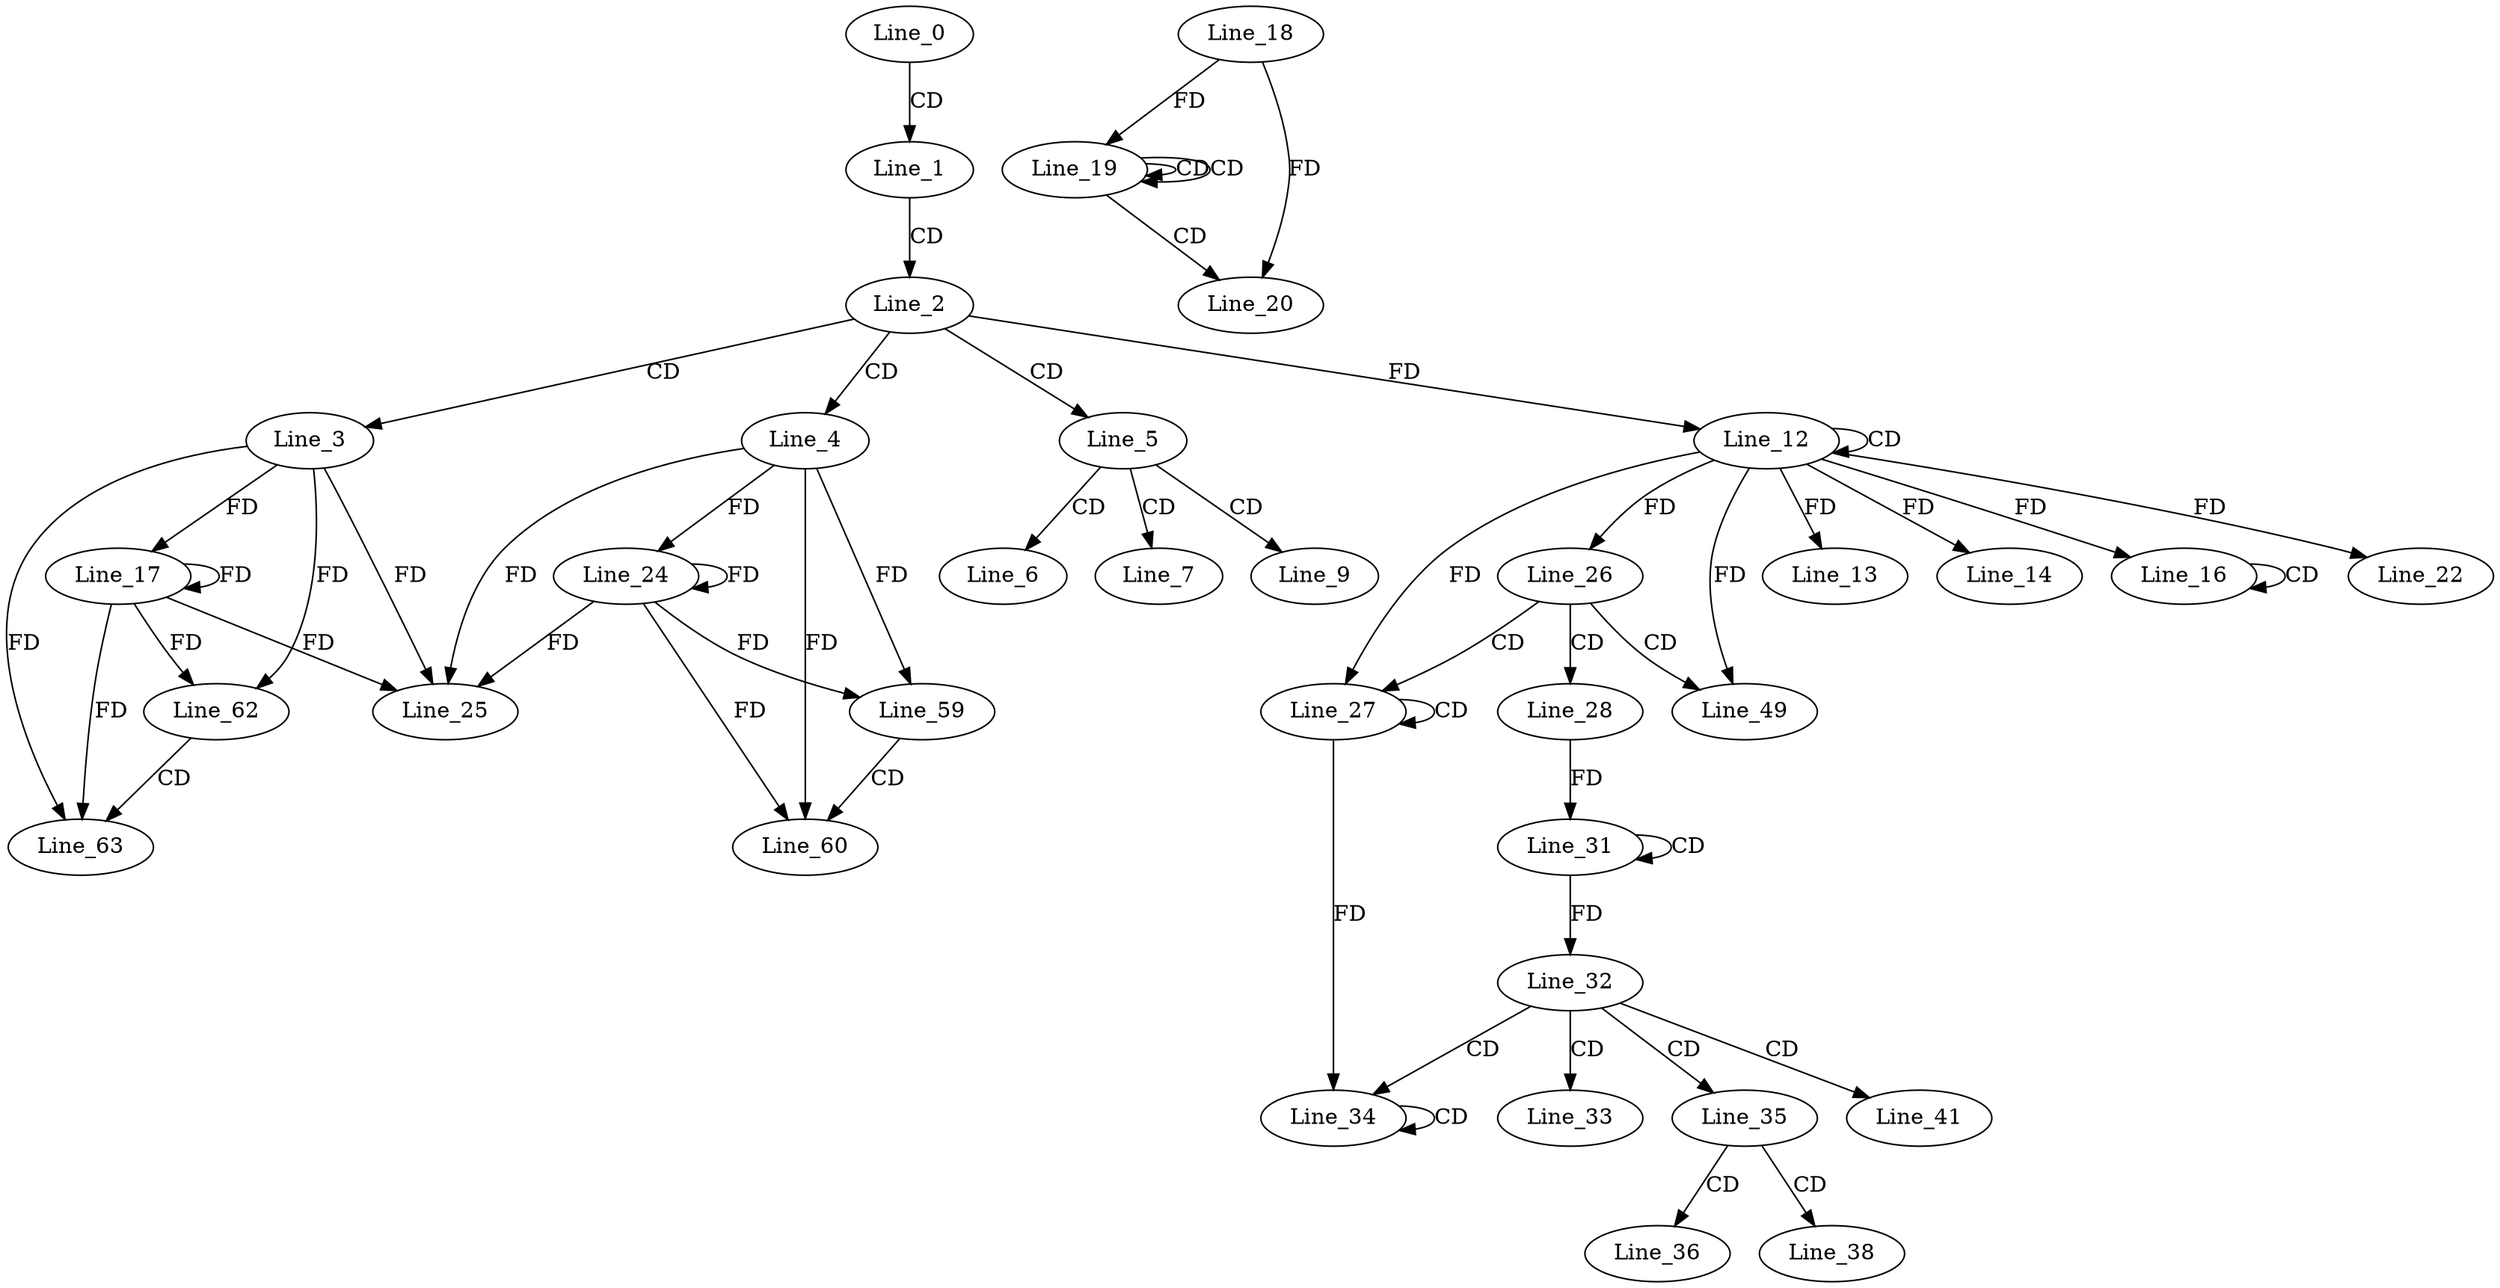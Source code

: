 digraph G {
  Line_0;
  Line_1;
  Line_2;
  Line_3;
  Line_4;
  Line_5;
  Line_6;
  Line_7;
  Line_9;
  Line_12;
  Line_12;
  Line_13;
  Line_14;
  Line_16;
  Line_16;
  Line_17;
  Line_19;
  Line_19;
  Line_19;
  Line_18;
  Line_20;
  Line_22;
  Line_24;
  Line_25;
  Line_26;
  Line_26;
  Line_26;
  Line_27;
  Line_27;
  Line_28;
  Line_31;
  Line_31;
  Line_28;
  Line_31;
  Line_32;
  Line_33;
  Line_34;
  Line_34;
  Line_35;
  Line_36;
  Line_38;
  Line_41;
  Line_49;
  Line_49;
  Line_59;
  Line_60;
  Line_62;
  Line_63;
  Line_0 -> Line_1 [ label="CD" ];
  Line_1 -> Line_2 [ label="CD" ];
  Line_2 -> Line_3 [ label="CD" ];
  Line_2 -> Line_4 [ label="CD" ];
  Line_2 -> Line_5 [ label="CD" ];
  Line_5 -> Line_6 [ label="CD" ];
  Line_5 -> Line_7 [ label="CD" ];
  Line_5 -> Line_9 [ label="CD" ];
  Line_12 -> Line_12 [ label="CD" ];
  Line_2 -> Line_12 [ label="FD" ];
  Line_12 -> Line_13 [ label="FD" ];
  Line_12 -> Line_14 [ label="FD" ];
  Line_16 -> Line_16 [ label="CD" ];
  Line_12 -> Line_16 [ label="FD" ];
  Line_3 -> Line_17 [ label="FD" ];
  Line_17 -> Line_17 [ label="FD" ];
  Line_19 -> Line_19 [ label="CD" ];
  Line_19 -> Line_19 [ label="CD" ];
  Line_18 -> Line_19 [ label="FD" ];
  Line_19 -> Line_20 [ label="CD" ];
  Line_18 -> Line_20 [ label="FD" ];
  Line_12 -> Line_22 [ label="FD" ];
  Line_4 -> Line_24 [ label="FD" ];
  Line_24 -> Line_24 [ label="FD" ];
  Line_3 -> Line_25 [ label="FD" ];
  Line_17 -> Line_25 [ label="FD" ];
  Line_4 -> Line_25 [ label="FD" ];
  Line_24 -> Line_25 [ label="FD" ];
  Line_12 -> Line_26 [ label="FD" ];
  Line_26 -> Line_27 [ label="CD" ];
  Line_27 -> Line_27 [ label="CD" ];
  Line_12 -> Line_27 [ label="FD" ];
  Line_26 -> Line_28 [ label="CD" ];
  Line_31 -> Line_31 [ label="CD" ];
  Line_28 -> Line_31 [ label="FD" ];
  Line_31 -> Line_32 [ label="FD" ];
  Line_32 -> Line_33 [ label="CD" ];
  Line_32 -> Line_34 [ label="CD" ];
  Line_34 -> Line_34 [ label="CD" ];
  Line_27 -> Line_34 [ label="FD" ];
  Line_32 -> Line_35 [ label="CD" ];
  Line_35 -> Line_36 [ label="CD" ];
  Line_35 -> Line_38 [ label="CD" ];
  Line_32 -> Line_41 [ label="CD" ];
  Line_26 -> Line_49 [ label="CD" ];
  Line_12 -> Line_49 [ label="FD" ];
  Line_4 -> Line_59 [ label="FD" ];
  Line_24 -> Line_59 [ label="FD" ];
  Line_59 -> Line_60 [ label="CD" ];
  Line_4 -> Line_60 [ label="FD" ];
  Line_24 -> Line_60 [ label="FD" ];
  Line_3 -> Line_62 [ label="FD" ];
  Line_17 -> Line_62 [ label="FD" ];
  Line_62 -> Line_63 [ label="CD" ];
  Line_3 -> Line_63 [ label="FD" ];
  Line_17 -> Line_63 [ label="FD" ];
}
